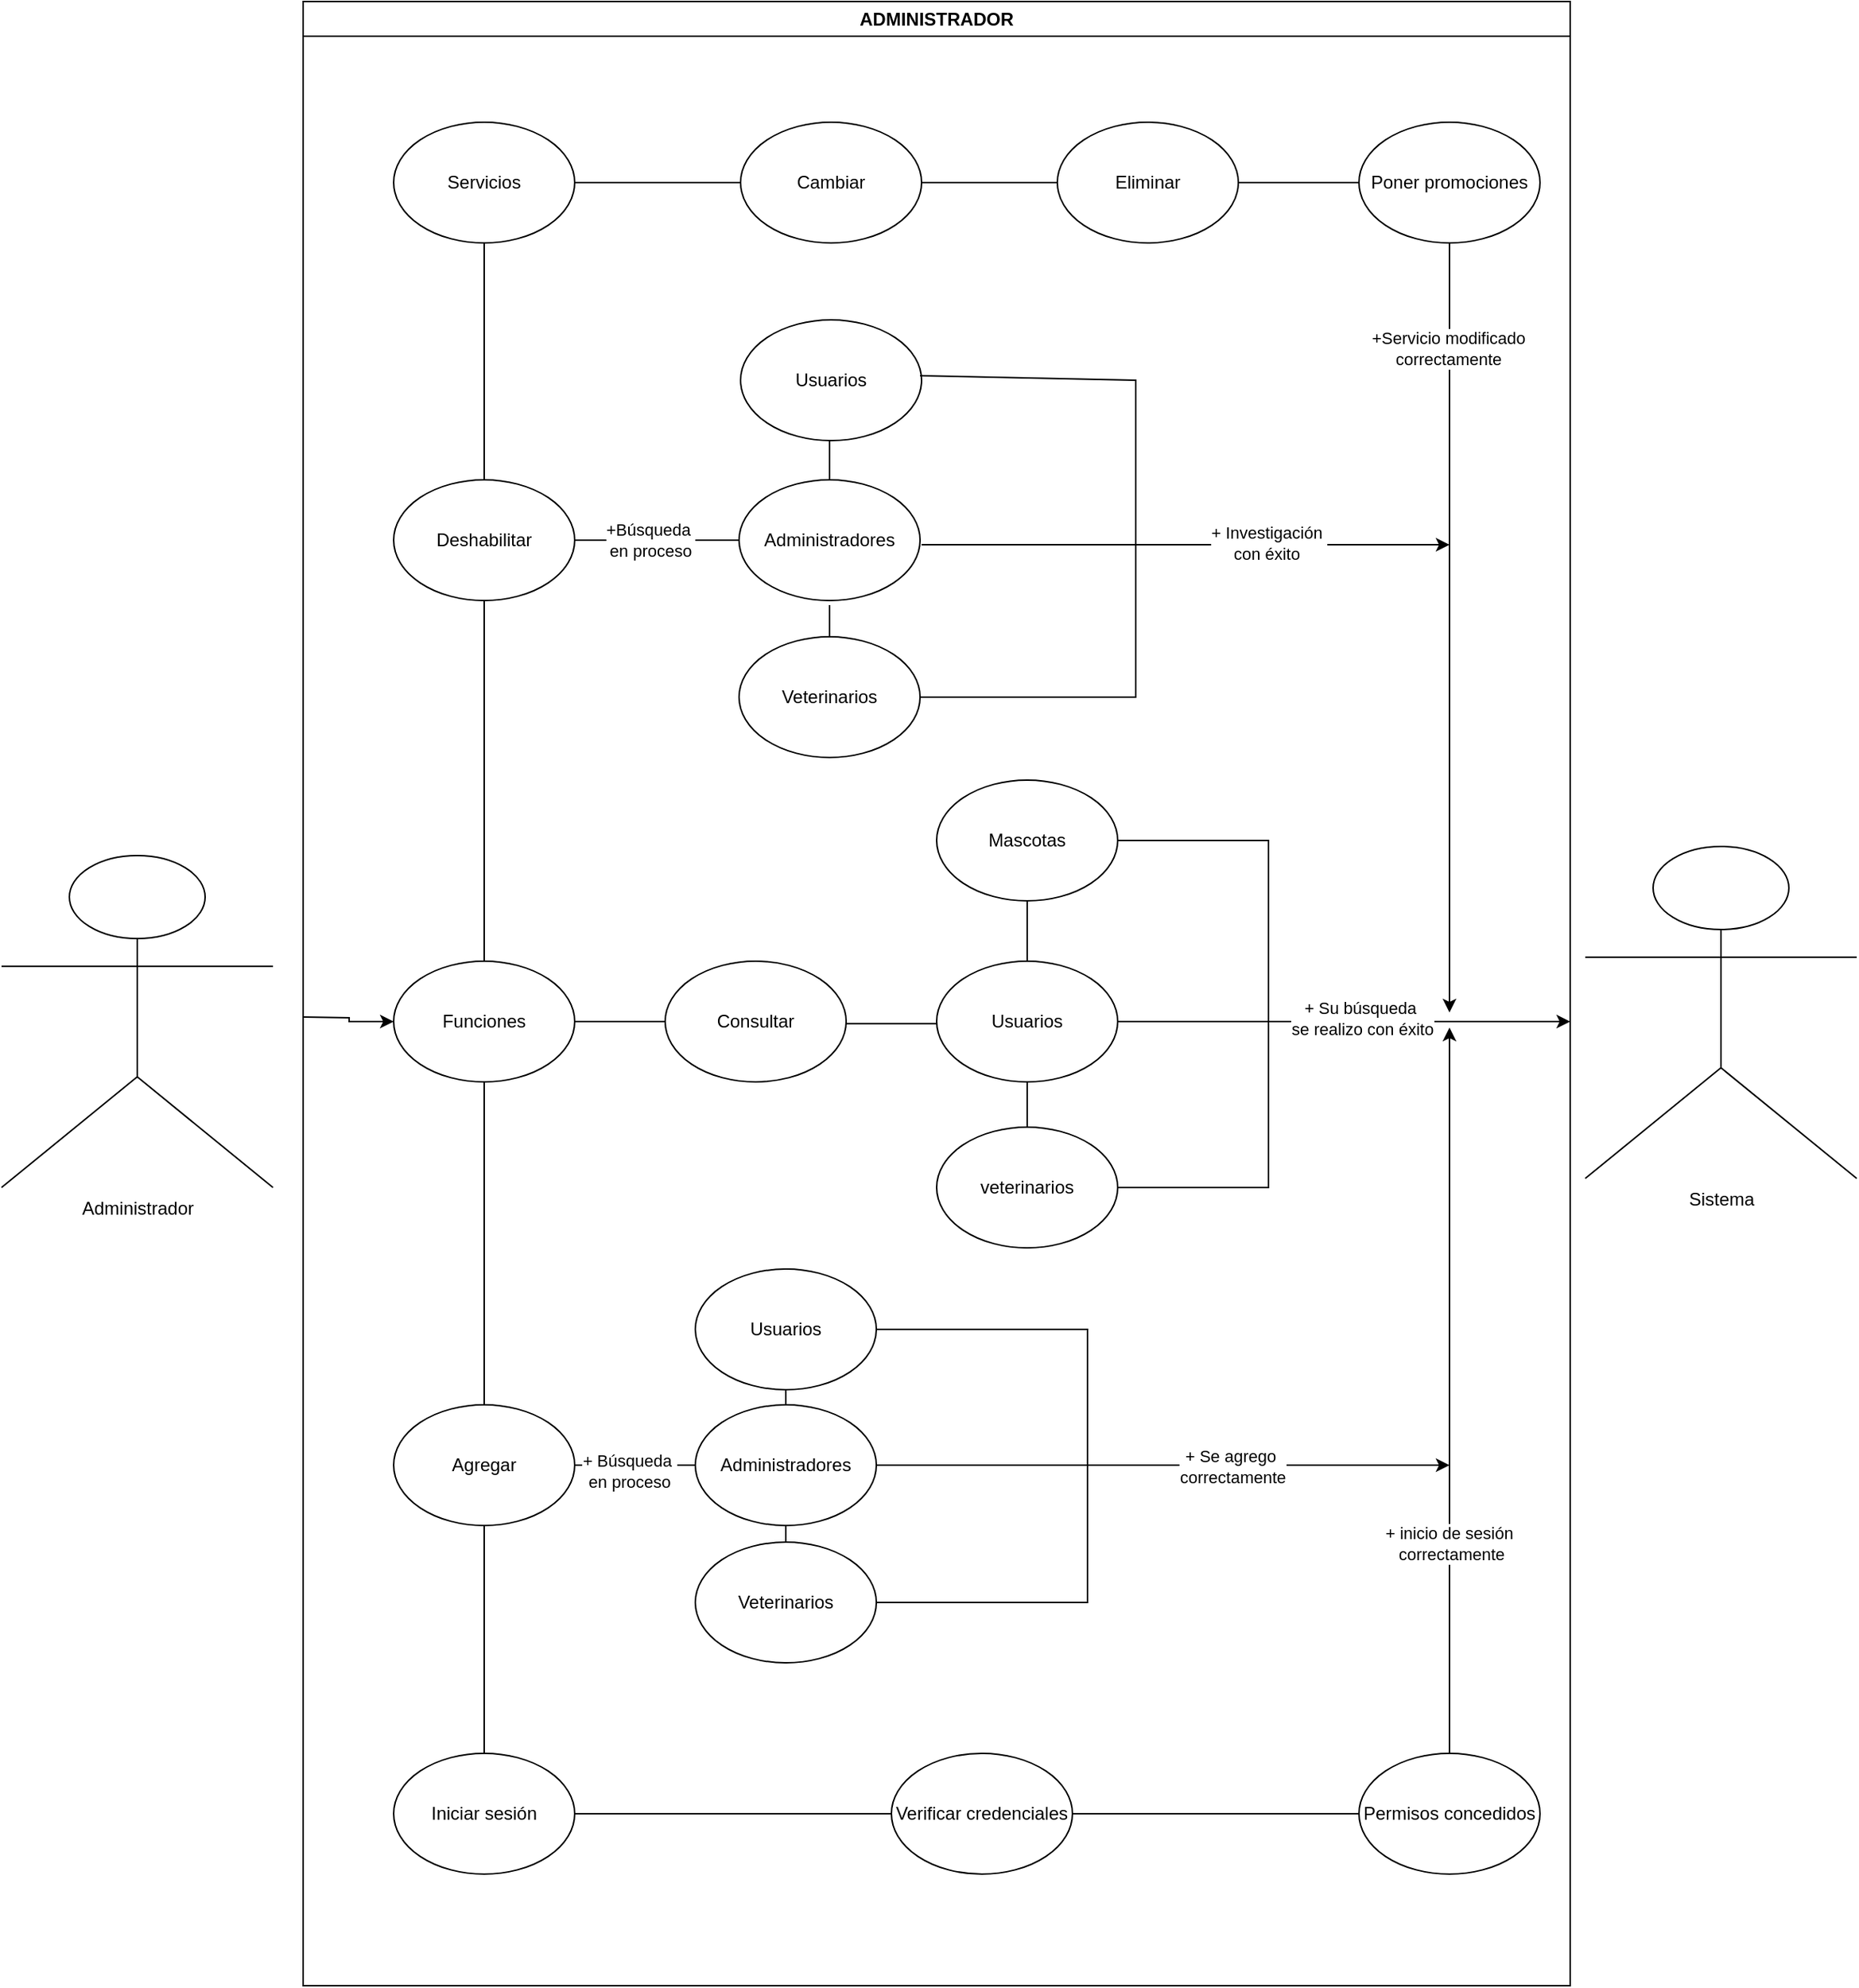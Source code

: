 <mxfile version="27.2.0" pages="2">
  <diagram name="Página-1" id="jhwGK72Uflygwgd_BXQ4">
    <mxGraphModel dx="1801" dy="-507" grid="1" gridSize="10" guides="1" tooltips="1" connect="1" arrows="1" fold="1" page="1" pageScale="1" pageWidth="690" pageHeight="980" math="0" shadow="0">
      <root>
        <mxCell id="iF3ojP-lR2Myyg0GKmRt-0" />
        <mxCell id="iF3ojP-lR2Myyg0GKmRt-1" parent="iF3ojP-lR2Myyg0GKmRt-0" />
        <mxCell id="WLotTtnnPKLYBUlWbRt3-0" value="ADMINISTRADOR" style="swimlane;whiteSpace=wrap;html=1;" parent="iF3ojP-lR2Myyg0GKmRt-1" vertex="1">
          <mxGeometry x="160" y="1200" width="840" height="1315" as="geometry" />
        </mxCell>
        <mxCell id="WLotTtnnPKLYBUlWbRt3-6" value="Iniciar sesión&lt;span style=&quot;color: rgba(0, 0, 0, 0); font-family: monospace; font-size: 0px; text-align: start; text-wrap-mode: nowrap;&quot;&gt;%3CmxGraphModel%3E%3Croot%3E%3CmxCell%20id%3D%220%22%2F%3E%3CmxCell%20id%3D%221%22%20parent%3D%220%22%2F%3E%3CmxCell%20id%3D%222%22%20value%3D%22Eliminar%22%20style%3D%22ellipse%3BwhiteSpace%3Dwrap%3Bhtml%3D1%3B%22%20vertex%3D%221%22%20parent%3D%221%22%3E%3CmxGeometry%20x%3D%22600%22%20y%3D%221279%22%20width%3D%22120%22%20height%3D%2280%22%20as%3D%22geometry%22%2F%3E%3C%2FmxCell%3E%3C%2Froot%3E%3C%2FmxGraphModel%3E&lt;/span&gt;" style="ellipse;whiteSpace=wrap;html=1;" parent="WLotTtnnPKLYBUlWbRt3-0" vertex="1">
          <mxGeometry x="60" y="1161" width="120" height="80" as="geometry" />
        </mxCell>
        <mxCell id="WLotTtnnPKLYBUlWbRt3-7" value="Servicios" style="ellipse;whiteSpace=wrap;html=1;" parent="WLotTtnnPKLYBUlWbRt3-0" vertex="1">
          <mxGeometry x="60" y="80" width="120" height="80" as="geometry" />
        </mxCell>
        <mxCell id="WLotTtnnPKLYBUlWbRt3-8" value="Funciones" style="ellipse;whiteSpace=wrap;html=1;" parent="WLotTtnnPKLYBUlWbRt3-0" vertex="1">
          <mxGeometry x="60" y="636" width="120" height="80" as="geometry" />
        </mxCell>
        <mxCell id="WLotTtnnPKLYBUlWbRt3-12" value="veterinarios" style="ellipse;whiteSpace=wrap;html=1;" parent="WLotTtnnPKLYBUlWbRt3-0" vertex="1">
          <mxGeometry x="420" y="746" width="120" height="80" as="geometry" />
        </mxCell>
        <mxCell id="WLotTtnnPKLYBUlWbRt3-11" value="Usuarios" style="ellipse;whiteSpace=wrap;html=1;" parent="WLotTtnnPKLYBUlWbRt3-0" vertex="1">
          <mxGeometry x="420" y="636" width="120" height="80" as="geometry" />
        </mxCell>
        <mxCell id="WLotTtnnPKLYBUlWbRt3-10" value="Mascotas" style="ellipse;whiteSpace=wrap;html=1;" parent="WLotTtnnPKLYBUlWbRt3-0" vertex="1">
          <mxGeometry x="420" y="516" width="120" height="80" as="geometry" />
        </mxCell>
        <mxCell id="WLotTtnnPKLYBUlWbRt3-9" value="Consultar" style="ellipse;whiteSpace=wrap;html=1;" parent="WLotTtnnPKLYBUlWbRt3-0" vertex="1">
          <mxGeometry x="240" y="636" width="120" height="80" as="geometry" />
        </mxCell>
        <mxCell id="WLotTtnnPKLYBUlWbRt3-14" value="Agregar" style="ellipse;whiteSpace=wrap;html=1;" parent="WLotTtnnPKLYBUlWbRt3-0" vertex="1">
          <mxGeometry x="60" y="930" width="120" height="80" as="geometry" />
        </mxCell>
        <mxCell id="WLotTtnnPKLYBUlWbRt3-15" value="Deshabilitar" style="ellipse;whiteSpace=wrap;html=1;" parent="WLotTtnnPKLYBUlWbRt3-0" vertex="1">
          <mxGeometry x="60" y="317" width="120" height="80" as="geometry" />
        </mxCell>
        <mxCell id="WLotTtnnPKLYBUlWbRt3-17" value="Administradores" style="ellipse;whiteSpace=wrap;html=1;" parent="WLotTtnnPKLYBUlWbRt3-0" vertex="1">
          <mxGeometry x="260" y="930" width="120" height="80" as="geometry" />
        </mxCell>
        <mxCell id="WLotTtnnPKLYBUlWbRt3-16" value="Veterinarios" style="ellipse;whiteSpace=wrap;html=1;" parent="WLotTtnnPKLYBUlWbRt3-0" vertex="1">
          <mxGeometry x="260" y="1021" width="120" height="80" as="geometry" />
        </mxCell>
        <mxCell id="WLotTtnnPKLYBUlWbRt3-18" value="Usuarios" style="ellipse;whiteSpace=wrap;html=1;" parent="WLotTtnnPKLYBUlWbRt3-0" vertex="1">
          <mxGeometry x="260" y="840" width="120" height="80" as="geometry" />
        </mxCell>
        <mxCell id="WLotTtnnPKLYBUlWbRt3-22" value="Cambiar" style="ellipse;whiteSpace=wrap;html=1;" parent="WLotTtnnPKLYBUlWbRt3-0" vertex="1">
          <mxGeometry x="290" y="80" width="120" height="80" as="geometry" />
        </mxCell>
        <mxCell id="WLotTtnnPKLYBUlWbRt3-23" value="Eliminar" style="ellipse;whiteSpace=wrap;html=1;" parent="WLotTtnnPKLYBUlWbRt3-0" vertex="1">
          <mxGeometry x="500" y="80" width="120" height="80" as="geometry" />
        </mxCell>
        <mxCell id="WLotTtnnPKLYBUlWbRt3-24" value="Poner promociones" style="ellipse;whiteSpace=wrap;html=1;" parent="WLotTtnnPKLYBUlWbRt3-0" vertex="1">
          <mxGeometry x="700" y="80" width="120" height="80" as="geometry" />
        </mxCell>
        <mxCell id="WLotTtnnPKLYBUlWbRt3-21" value="Usuarios" style="ellipse;whiteSpace=wrap;html=1;" parent="WLotTtnnPKLYBUlWbRt3-0" vertex="1">
          <mxGeometry x="290" y="211" width="120" height="80" as="geometry" />
        </mxCell>
        <mxCell id="WLotTtnnPKLYBUlWbRt3-20" value="Veterinarios" style="ellipse;whiteSpace=wrap;html=1;" parent="WLotTtnnPKLYBUlWbRt3-0" vertex="1">
          <mxGeometry x="289" y="421" width="120" height="80" as="geometry" />
        </mxCell>
        <mxCell id="WLotTtnnPKLYBUlWbRt3-19" value="Administradores" style="ellipse;whiteSpace=wrap;html=1;" parent="WLotTtnnPKLYBUlWbRt3-0" vertex="1">
          <mxGeometry x="289" y="317" width="120" height="80" as="geometry" />
        </mxCell>
        <mxCell id="WLotTtnnPKLYBUlWbRt3-26" value="Permisos concedidos" style="ellipse;whiteSpace=wrap;html=1;" parent="WLotTtnnPKLYBUlWbRt3-0" vertex="1">
          <mxGeometry x="700" y="1161" width="120" height="80" as="geometry" />
        </mxCell>
        <mxCell id="WLotTtnnPKLYBUlWbRt3-25" value="Verificar credenciales" style="ellipse;whiteSpace=wrap;html=1;" parent="WLotTtnnPKLYBUlWbRt3-0" vertex="1">
          <mxGeometry x="390" y="1161" width="120" height="80" as="geometry" />
        </mxCell>
        <mxCell id="WLotTtnnPKLYBUlWbRt3-33" style="edgeStyle=orthogonalEdgeStyle;rounded=0;orthogonalLoop=1;jettySize=auto;html=1;exitX=0.5;exitY=1;exitDx=0;exitDy=0;" parent="WLotTtnnPKLYBUlWbRt3-0" edge="1">
          <mxGeometry relative="1" as="geometry">
            <mxPoint x="349" y="291" as="sourcePoint" />
            <mxPoint x="349" y="291" as="targetPoint" />
          </mxGeometry>
        </mxCell>
        <mxCell id="WLotTtnnPKLYBUlWbRt3-35" value="" style="endArrow=none;html=1;rounded=0;exitX=1;exitY=0.5;exitDx=0;exitDy=0;entryX=0;entryY=0.5;entryDx=0;entryDy=0;" parent="WLotTtnnPKLYBUlWbRt3-0" source="WLotTtnnPKLYBUlWbRt3-15" target="WLotTtnnPKLYBUlWbRt3-19" edge="1">
          <mxGeometry width="50" height="50" relative="1" as="geometry">
            <mxPoint x="520" y="281" as="sourcePoint" />
            <mxPoint x="570" y="231" as="targetPoint" />
          </mxGeometry>
        </mxCell>
        <mxCell id="X5lkOv6G23IHFMpWqcKa-6" value="+Búsqueda&amp;nbsp;&lt;div&gt;en proceso&lt;/div&gt;" style="edgeLabel;html=1;align=center;verticalAlign=middle;resizable=0;points=[];" vertex="1" connectable="0" parent="WLotTtnnPKLYBUlWbRt3-35">
          <mxGeometry x="-0.083" relative="1" as="geometry">
            <mxPoint as="offset" />
          </mxGeometry>
        </mxCell>
        <mxCell id="WLotTtnnPKLYBUlWbRt3-36" value="" style="endArrow=none;html=1;rounded=0;exitX=1;exitY=0.5;exitDx=0;exitDy=0;entryX=0;entryY=0.5;entryDx=0;entryDy=0;" parent="WLotTtnnPKLYBUlWbRt3-0" source="WLotTtnnPKLYBUlWbRt3-7" target="WLotTtnnPKLYBUlWbRt3-22" edge="1">
          <mxGeometry width="50" height="50" relative="1" as="geometry">
            <mxPoint x="185" y="119.41" as="sourcePoint" />
            <mxPoint x="265" y="119.41" as="targetPoint" />
          </mxGeometry>
        </mxCell>
        <mxCell id="WLotTtnnPKLYBUlWbRt3-38" value="" style="endArrow=none;html=1;rounded=0;exitX=1;exitY=0.5;exitDx=0;exitDy=0;entryX=0;entryY=0.5;entryDx=0;entryDy=0;" parent="WLotTtnnPKLYBUlWbRt3-0" source="WLotTtnnPKLYBUlWbRt3-23" target="WLotTtnnPKLYBUlWbRt3-24" edge="1">
          <mxGeometry width="50" height="50" relative="1" as="geometry">
            <mxPoint x="740" y="119.41" as="sourcePoint" />
            <mxPoint x="820" y="119.41" as="targetPoint" />
          </mxGeometry>
        </mxCell>
        <mxCell id="WLotTtnnPKLYBUlWbRt3-37" value="" style="endArrow=none;html=1;rounded=0;exitX=1;exitY=0.5;exitDx=0;exitDy=0;entryX=0;entryY=0.5;entryDx=0;entryDy=0;" parent="WLotTtnnPKLYBUlWbRt3-0" source="WLotTtnnPKLYBUlWbRt3-22" target="WLotTtnnPKLYBUlWbRt3-23" edge="1">
          <mxGeometry width="50" height="50" relative="1" as="geometry">
            <mxPoint x="520" y="119.41" as="sourcePoint" />
            <mxPoint x="600" y="119" as="targetPoint" />
          </mxGeometry>
        </mxCell>
        <mxCell id="WLotTtnnPKLYBUlWbRt3-39" value="" style="endArrow=none;html=1;rounded=0;exitX=0.5;exitY=1;exitDx=0;exitDy=0;entryX=0.5;entryY=0;entryDx=0;entryDy=0;" parent="WLotTtnnPKLYBUlWbRt3-0" source="WLotTtnnPKLYBUlWbRt3-7" target="WLotTtnnPKLYBUlWbRt3-15" edge="1">
          <mxGeometry width="50" height="50" relative="1" as="geometry">
            <mxPoint x="220" y="397" as="sourcePoint" />
            <mxPoint x="300" y="397" as="targetPoint" />
          </mxGeometry>
        </mxCell>
        <mxCell id="WLotTtnnPKLYBUlWbRt3-40" value="" style="endArrow=none;html=1;rounded=0;exitX=0.5;exitY=1;exitDx=0;exitDy=0;entryX=0.5;entryY=0;entryDx=0;entryDy=0;" parent="WLotTtnnPKLYBUlWbRt3-0" source="WLotTtnnPKLYBUlWbRt3-15" target="WLotTtnnPKLYBUlWbRt3-8" edge="1">
          <mxGeometry width="50" height="50" relative="1" as="geometry">
            <mxPoint x="230" y="407" as="sourcePoint" />
            <mxPoint x="310" y="407" as="targetPoint" />
          </mxGeometry>
        </mxCell>
        <mxCell id="WLotTtnnPKLYBUlWbRt3-41" value="" style="endArrow=none;html=1;rounded=0;exitX=0.5;exitY=1;exitDx=0;exitDy=0;entryX=0.5;entryY=0;entryDx=0;entryDy=0;" parent="WLotTtnnPKLYBUlWbRt3-0" source="WLotTtnnPKLYBUlWbRt3-8" target="WLotTtnnPKLYBUlWbRt3-14" edge="1">
          <mxGeometry width="50" height="50" relative="1" as="geometry">
            <mxPoint x="240" y="417" as="sourcePoint" />
            <mxPoint x="320" y="417" as="targetPoint" />
          </mxGeometry>
        </mxCell>
        <mxCell id="WLotTtnnPKLYBUlWbRt3-42" value="" style="endArrow=none;html=1;rounded=0;exitX=1;exitY=0.5;exitDx=0;exitDy=0;entryX=0;entryY=0.5;entryDx=0;entryDy=0;" parent="WLotTtnnPKLYBUlWbRt3-0" source="WLotTtnnPKLYBUlWbRt3-8" target="WLotTtnnPKLYBUlWbRt3-9" edge="1">
          <mxGeometry width="50" height="50" relative="1" as="geometry">
            <mxPoint x="250" y="427" as="sourcePoint" />
            <mxPoint x="330" y="427" as="targetPoint" />
          </mxGeometry>
        </mxCell>
        <mxCell id="WLotTtnnPKLYBUlWbRt3-43" value="" style="endArrow=none;html=1;rounded=0;exitX=1;exitY=0.5;exitDx=0;exitDy=0;entryX=0;entryY=0.5;entryDx=0;entryDy=0;" parent="WLotTtnnPKLYBUlWbRt3-0" edge="1">
          <mxGeometry width="50" height="50" relative="1" as="geometry">
            <mxPoint x="360" y="677.41" as="sourcePoint" />
            <mxPoint x="420" y="677.41" as="targetPoint" />
          </mxGeometry>
        </mxCell>
        <mxCell id="WLotTtnnPKLYBUlWbRt3-44" value="" style="endArrow=none;html=1;rounded=0;exitX=0.5;exitY=0;exitDx=0;exitDy=0;entryX=0.5;entryY=1;entryDx=0;entryDy=0;" parent="WLotTtnnPKLYBUlWbRt3-0" source="WLotTtnnPKLYBUlWbRt3-6" target="WLotTtnnPKLYBUlWbRt3-14" edge="1">
          <mxGeometry width="50" height="50" relative="1" as="geometry">
            <mxPoint x="130" y="726" as="sourcePoint" />
            <mxPoint x="130" y="940" as="targetPoint" />
          </mxGeometry>
        </mxCell>
        <mxCell id="WLotTtnnPKLYBUlWbRt3-45" value="" style="endArrow=none;html=1;rounded=0;exitX=1;exitY=0.5;exitDx=0;exitDy=0;entryX=0;entryY=0.5;entryDx=0;entryDy=0;" parent="WLotTtnnPKLYBUlWbRt3-0" source="WLotTtnnPKLYBUlWbRt3-14" target="WLotTtnnPKLYBUlWbRt3-17" edge="1">
          <mxGeometry width="50" height="50" relative="1" as="geometry">
            <mxPoint x="130" y="1171" as="sourcePoint" />
            <mxPoint x="130" y="1020" as="targetPoint" />
          </mxGeometry>
        </mxCell>
        <mxCell id="X5lkOv6G23IHFMpWqcKa-7" value="+ Búsqueda&amp;nbsp;&lt;div&gt;en proceso&lt;/div&gt;" style="edgeLabel;html=1;align=center;verticalAlign=middle;resizable=0;points=[];" vertex="1" connectable="0" parent="WLotTtnnPKLYBUlWbRt3-45">
          <mxGeometry x="-0.1" y="-4" relative="1" as="geometry">
            <mxPoint as="offset" />
          </mxGeometry>
        </mxCell>
        <mxCell id="WLotTtnnPKLYBUlWbRt3-46" value="" style="endArrow=none;html=1;rounded=0;exitX=0.5;exitY=0;exitDx=0;exitDy=0;entryX=0.5;entryY=1;entryDx=0;entryDy=0;" parent="WLotTtnnPKLYBUlWbRt3-0" source="WLotTtnnPKLYBUlWbRt3-16" target="WLotTtnnPKLYBUlWbRt3-17" edge="1">
          <mxGeometry width="50" height="50" relative="1" as="geometry">
            <mxPoint x="140" y="1181" as="sourcePoint" />
            <mxPoint x="140" y="1030" as="targetPoint" />
          </mxGeometry>
        </mxCell>
        <mxCell id="WLotTtnnPKLYBUlWbRt3-47" value="" style="endArrow=none;html=1;rounded=0;exitX=0.5;exitY=0;exitDx=0;exitDy=0;entryX=0.5;entryY=1;entryDx=0;entryDy=0;" parent="WLotTtnnPKLYBUlWbRt3-0" source="WLotTtnnPKLYBUlWbRt3-17" target="WLotTtnnPKLYBUlWbRt3-18" edge="1">
          <mxGeometry width="50" height="50" relative="1" as="geometry">
            <mxPoint x="150" y="1191" as="sourcePoint" />
            <mxPoint x="150" y="1040" as="targetPoint" />
          </mxGeometry>
        </mxCell>
        <mxCell id="WLotTtnnPKLYBUlWbRt3-48" value="" style="endArrow=none;html=1;rounded=0;exitX=1;exitY=0.5;exitDx=0;exitDy=0;entryX=0;entryY=0.5;entryDx=0;entryDy=0;" parent="WLotTtnnPKLYBUlWbRt3-0" source="WLotTtnnPKLYBUlWbRt3-6" target="WLotTtnnPKLYBUlWbRt3-25" edge="1">
          <mxGeometry width="50" height="50" relative="1" as="geometry">
            <mxPoint x="160" y="1201" as="sourcePoint" />
            <mxPoint x="160" y="1050" as="targetPoint" />
          </mxGeometry>
        </mxCell>
        <mxCell id="WLotTtnnPKLYBUlWbRt3-49" value="" style="endArrow=none;html=1;rounded=0;exitX=0;exitY=0.5;exitDx=0;exitDy=0;entryX=1;entryY=0.5;entryDx=0;entryDy=0;" parent="WLotTtnnPKLYBUlWbRt3-0" source="WLotTtnnPKLYBUlWbRt3-26" target="WLotTtnnPKLYBUlWbRt3-25" edge="1">
          <mxGeometry width="50" height="50" relative="1" as="geometry">
            <mxPoint x="190" y="1211" as="sourcePoint" />
            <mxPoint x="360" y="1211" as="targetPoint" />
          </mxGeometry>
        </mxCell>
        <mxCell id="WLotTtnnPKLYBUlWbRt3-50" value="" style="endArrow=none;html=1;rounded=0;exitX=0.5;exitY=1;exitDx=0;exitDy=0;entryX=0.5;entryY=0;entryDx=0;entryDy=0;" parent="WLotTtnnPKLYBUlWbRt3-0" source="WLotTtnnPKLYBUlWbRt3-10" target="WLotTtnnPKLYBUlWbRt3-11" edge="1">
          <mxGeometry width="50" height="50" relative="1" as="geometry">
            <mxPoint x="370" y="687.41" as="sourcePoint" />
            <mxPoint x="430" y="687.41" as="targetPoint" />
          </mxGeometry>
        </mxCell>
        <mxCell id="WLotTtnnPKLYBUlWbRt3-51" value="" style="endArrow=none;html=1;rounded=0;exitX=0.5;exitY=1;exitDx=0;exitDy=0;entryX=0.5;entryY=0;entryDx=0;entryDy=0;" parent="WLotTtnnPKLYBUlWbRt3-0" source="WLotTtnnPKLYBUlWbRt3-11" target="WLotTtnnPKLYBUlWbRt3-12" edge="1">
          <mxGeometry width="50" height="50" relative="1" as="geometry">
            <mxPoint x="490" y="606" as="sourcePoint" />
            <mxPoint x="490" y="646" as="targetPoint" />
          </mxGeometry>
        </mxCell>
        <mxCell id="WLotTtnnPKLYBUlWbRt3-59" value="" style="endArrow=none;html=1;rounded=0;exitX=0.5;exitY=1;exitDx=0;exitDy=0;entryX=0.5;entryY=0;entryDx=0;entryDy=0;" parent="WLotTtnnPKLYBUlWbRt3-0" target="WLotTtnnPKLYBUlWbRt3-19" edge="1">
          <mxGeometry width="50" height="50" relative="1" as="geometry">
            <mxPoint x="349" y="291" as="sourcePoint" />
            <mxPoint x="299" y="367" as="targetPoint" />
          </mxGeometry>
        </mxCell>
        <mxCell id="WLotTtnnPKLYBUlWbRt3-57" value="" style="edgeStyle=orthogonalEdgeStyle;rounded=0;orthogonalLoop=1;jettySize=auto;html=1;" parent="iF3ojP-lR2Myyg0GKmRt-1" target="WLotTtnnPKLYBUlWbRt3-8" edge="1">
          <mxGeometry relative="1" as="geometry">
            <mxPoint x="160" y="1873" as="sourcePoint" />
          </mxGeometry>
        </mxCell>
        <mxCell id="WLotTtnnPKLYBUlWbRt3-5" value="Administrador" style="shape=umlActor;verticalLabelPosition=bottom;verticalAlign=top;html=1;outlineConnect=0;" parent="iF3ojP-lR2Myyg0GKmRt-1" vertex="1">
          <mxGeometry x="-40" y="1766" width="180" height="220" as="geometry" />
        </mxCell>
        <mxCell id="WLotTtnnPKLYBUlWbRt3-52" value="Sistema" style="shape=umlActor;verticalLabelPosition=bottom;verticalAlign=top;html=1;outlineConnect=0;" parent="iF3ojP-lR2Myyg0GKmRt-1" vertex="1">
          <mxGeometry x="1010" y="1760" width="180" height="220" as="geometry" />
        </mxCell>
        <mxCell id="WLotTtnnPKLYBUlWbRt3-60" value="" style="endArrow=none;html=1;rounded=0;exitX=0.5;exitY=0;exitDx=0;exitDy=0;" parent="iF3ojP-lR2Myyg0GKmRt-1" source="WLotTtnnPKLYBUlWbRt3-20" edge="1">
          <mxGeometry width="50" height="50" relative="1" as="geometry">
            <mxPoint x="389" y="1577" as="sourcePoint" />
            <mxPoint x="509" y="1600" as="targetPoint" />
          </mxGeometry>
        </mxCell>
        <mxCell id="WLotTtnnPKLYBUlWbRt3-61" value="" style="endArrow=classic;html=1;rounded=0;exitX=1;exitY=0.5;exitDx=0;exitDy=0;" parent="iF3ojP-lR2Myyg0GKmRt-1" source="WLotTtnnPKLYBUlWbRt3-11" edge="1">
          <mxGeometry width="50" height="50" relative="1" as="geometry">
            <mxPoint x="720" y="1910" as="sourcePoint" />
            <mxPoint x="1000" y="1876" as="targetPoint" />
          </mxGeometry>
        </mxCell>
        <mxCell id="X5lkOv6G23IHFMpWqcKa-2" value="+ Su búsqueda&amp;nbsp;&lt;div&gt;se realizo con éxito&lt;/div&gt;" style="edgeLabel;html=1;align=center;verticalAlign=middle;resizable=0;points=[];" vertex="1" connectable="0" parent="WLotTtnnPKLYBUlWbRt3-61">
          <mxGeometry x="0.08" y="2" relative="1" as="geometry">
            <mxPoint as="offset" />
          </mxGeometry>
        </mxCell>
        <mxCell id="WLotTtnnPKLYBUlWbRt3-62" value="" style="endArrow=none;html=1;rounded=0;exitX=1;exitY=0.5;exitDx=0;exitDy=0;" parent="iF3ojP-lR2Myyg0GKmRt-1" source="WLotTtnnPKLYBUlWbRt3-12" edge="1">
          <mxGeometry width="50" height="50" relative="1" as="geometry">
            <mxPoint x="660" y="1940" as="sourcePoint" />
            <mxPoint x="800" y="1880" as="targetPoint" />
            <Array as="points">
              <mxPoint x="800" y="1986" />
            </Array>
          </mxGeometry>
        </mxCell>
        <mxCell id="WLotTtnnPKLYBUlWbRt3-63" value="" style="endArrow=none;html=1;rounded=0;exitX=1;exitY=0.5;exitDx=0;exitDy=0;" parent="iF3ojP-lR2Myyg0GKmRt-1" source="WLotTtnnPKLYBUlWbRt3-10" edge="1">
          <mxGeometry width="50" height="50" relative="1" as="geometry">
            <mxPoint x="710" y="1996" as="sourcePoint" />
            <mxPoint x="800" y="1880" as="targetPoint" />
            <Array as="points">
              <mxPoint x="800" y="1756" />
            </Array>
          </mxGeometry>
        </mxCell>
        <mxCell id="WLotTtnnPKLYBUlWbRt3-64" value="" style="endArrow=classic;html=1;rounded=0;exitX=0.5;exitY=1;exitDx=0;exitDy=0;" parent="iF3ojP-lR2Myyg0GKmRt-1" source="WLotTtnnPKLYBUlWbRt3-24" edge="1">
          <mxGeometry width="50" height="50" relative="1" as="geometry">
            <mxPoint x="610" y="1570" as="sourcePoint" />
            <mxPoint x="920" y="1870" as="targetPoint" />
          </mxGeometry>
        </mxCell>
        <mxCell id="X5lkOv6G23IHFMpWqcKa-5" value="+Servicio modificado&lt;div&gt;correctamente&lt;/div&gt;" style="edgeLabel;html=1;align=center;verticalAlign=middle;resizable=0;points=[];" vertex="1" connectable="0" parent="WLotTtnnPKLYBUlWbRt3-64">
          <mxGeometry x="-0.727" y="-1" relative="1" as="geometry">
            <mxPoint as="offset" />
          </mxGeometry>
        </mxCell>
        <mxCell id="WLotTtnnPKLYBUlWbRt3-65" value="" style="endArrow=classic;html=1;rounded=0;exitX=0.5;exitY=0;exitDx=0;exitDy=0;" parent="iF3ojP-lR2Myyg0GKmRt-1" source="WLotTtnnPKLYBUlWbRt3-26" edge="1">
          <mxGeometry width="50" height="50" relative="1" as="geometry">
            <mxPoint x="610" y="2380" as="sourcePoint" />
            <mxPoint x="920" y="1880" as="targetPoint" />
          </mxGeometry>
        </mxCell>
        <mxCell id="X5lkOv6G23IHFMpWqcKa-0" value="+ inicio de sesión&amp;nbsp;&lt;div&gt;correctamente&lt;/div&gt;" style="edgeLabel;html=1;align=center;verticalAlign=middle;resizable=0;points=[];" vertex="1" connectable="0" parent="WLotTtnnPKLYBUlWbRt3-65">
          <mxGeometry x="-0.422" y="-1" relative="1" as="geometry">
            <mxPoint as="offset" />
          </mxGeometry>
        </mxCell>
        <mxCell id="WLotTtnnPKLYBUlWbRt3-66" value="" style="endArrow=none;html=1;rounded=0;exitX=1;exitY=0.5;exitDx=0;exitDy=0;" parent="iF3ojP-lR2Myyg0GKmRt-1" source="WLotTtnnPKLYBUlWbRt3-18" edge="1">
          <mxGeometry width="50" height="50" relative="1" as="geometry">
            <mxPoint x="480" y="2130" as="sourcePoint" />
            <mxPoint x="680" y="2170" as="targetPoint" />
            <Array as="points">
              <mxPoint x="680" y="2080" />
            </Array>
          </mxGeometry>
        </mxCell>
        <mxCell id="WLotTtnnPKLYBUlWbRt3-67" value="" style="endArrow=none;html=1;rounded=0;exitX=1;exitY=0.5;exitDx=0;exitDy=0;" parent="iF3ojP-lR2Myyg0GKmRt-1" source="WLotTtnnPKLYBUlWbRt3-16" edge="1">
          <mxGeometry width="50" height="50" relative="1" as="geometry">
            <mxPoint x="550" y="2090" as="sourcePoint" />
            <mxPoint x="680" y="2170" as="targetPoint" />
            <Array as="points">
              <mxPoint x="680" y="2261" />
            </Array>
          </mxGeometry>
        </mxCell>
        <mxCell id="WLotTtnnPKLYBUlWbRt3-68" value="" style="endArrow=classic;html=1;rounded=0;exitX=1;exitY=0.5;exitDx=0;exitDy=0;" parent="iF3ojP-lR2Myyg0GKmRt-1" source="WLotTtnnPKLYBUlWbRt3-17" edge="1">
          <mxGeometry width="50" height="50" relative="1" as="geometry">
            <mxPoint x="480" y="2130" as="sourcePoint" />
            <mxPoint x="920" y="2170" as="targetPoint" />
          </mxGeometry>
        </mxCell>
        <mxCell id="X5lkOv6G23IHFMpWqcKa-1" value="+ Se agrego&amp;nbsp;&lt;div&gt;correctamente&lt;/div&gt;" style="edgeLabel;html=1;align=center;verticalAlign=middle;resizable=0;points=[];" vertex="1" connectable="0" parent="WLotTtnnPKLYBUlWbRt3-68">
          <mxGeometry x="0.242" y="-1" relative="1" as="geometry">
            <mxPoint as="offset" />
          </mxGeometry>
        </mxCell>
        <mxCell id="WLotTtnnPKLYBUlWbRt3-69" value="" style="endArrow=none;html=1;rounded=0;exitX=1;exitY=0.5;exitDx=0;exitDy=0;" parent="iF3ojP-lR2Myyg0GKmRt-1" edge="1">
          <mxGeometry width="50" height="50" relative="1" as="geometry">
            <mxPoint x="569" y="1448" as="sourcePoint" />
            <mxPoint x="712" y="1560" as="targetPoint" />
            <Array as="points">
              <mxPoint x="712" y="1451" />
            </Array>
          </mxGeometry>
        </mxCell>
        <mxCell id="WLotTtnnPKLYBUlWbRt3-70" value="" style="endArrow=none;html=1;rounded=0;exitX=1;exitY=0.5;exitDx=0;exitDy=0;" parent="iF3ojP-lR2Myyg0GKmRt-1" source="WLotTtnnPKLYBUlWbRt3-20" edge="1">
          <mxGeometry width="50" height="50" relative="1" as="geometry">
            <mxPoint x="572" y="1651" as="sourcePoint" />
            <mxPoint x="712" y="1560" as="targetPoint" />
            <Array as="points">
              <mxPoint x="712" y="1661" />
            </Array>
          </mxGeometry>
        </mxCell>
        <mxCell id="WLotTtnnPKLYBUlWbRt3-71" value="" style="endArrow=classic;html=1;rounded=0;" parent="iF3ojP-lR2Myyg0GKmRt-1" edge="1">
          <mxGeometry width="50" height="50" relative="1" as="geometry">
            <mxPoint x="570" y="1560" as="sourcePoint" />
            <mxPoint x="920" y="1560" as="targetPoint" />
          </mxGeometry>
        </mxCell>
        <mxCell id="X5lkOv6G23IHFMpWqcKa-4" value="+ Investigación&amp;nbsp;&lt;div&gt;con éxito&amp;nbsp;&lt;/div&gt;" style="edgeLabel;html=1;align=center;verticalAlign=middle;resizable=0;points=[];" vertex="1" connectable="0" parent="WLotTtnnPKLYBUlWbRt3-71">
          <mxGeometry x="0.31" y="1" relative="1" as="geometry">
            <mxPoint as="offset" />
          </mxGeometry>
        </mxCell>
      </root>
    </mxGraphModel>
  </diagram>
  <diagram id="c4pEY1jjI75IhfcTr0oo" name="Página-2">
    <mxGraphModel grid="1" page="1" gridSize="10" guides="1" tooltips="1" connect="1" arrows="1" fold="1" pageScale="1" pageWidth="690" pageHeight="980" math="0" shadow="0">
      <root>
        <mxCell id="0" />
        <mxCell id="1" parent="0" />
      </root>
    </mxGraphModel>
  </diagram>
</mxfile>
